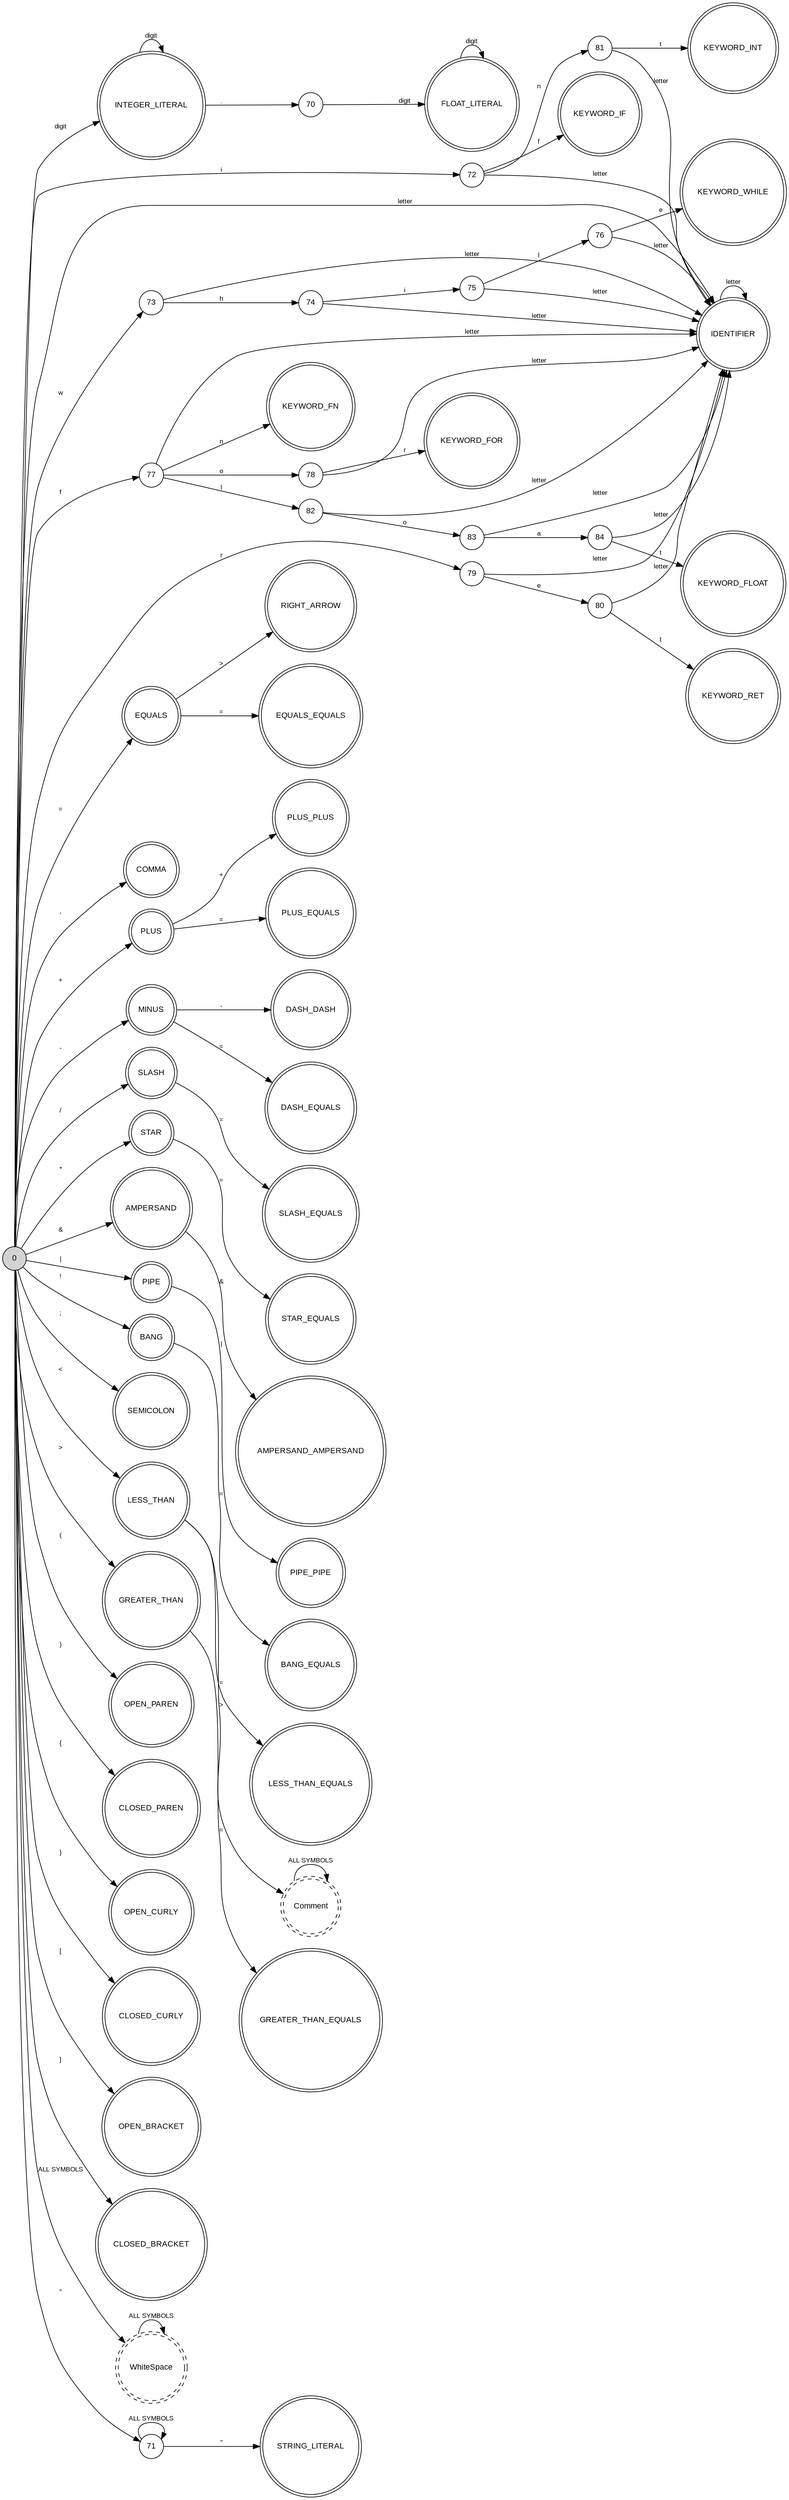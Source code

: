 digraph DFA {
  rankdir=LR;
  node [shape=circle, fontname="Arial", fontsize=12];
  edge [fontname="Arial", fontsize=10];
  0 [style=filled, fillcolor=lightgray];
  1 [shape=doublecircle, label="INTEGER_LITERAL"];
  2 [shape=doublecircle, label="FLOAT_LITERAL"];
  3 [shape=doublecircle, label="STRING_LITERAL"];
  4 [shape=doublecircle, label="IDENTIFIER"];
  5 [shape=doublecircle, label="KEYWORD_IF"];
  6 [shape=doublecircle, label="KEYWORD_WHILE"];
  7 [shape=doublecircle, label="KEYWORD_FOR"];
  8 [shape=doublecircle, label="KEYWORD_FN"];
  9 [shape=doublecircle, label="KEYWORD_RET"];
  10 [shape=doublecircle, label="KEYWORD_INT"];
  11 [shape=doublecircle, label="KEYWORD_FLOAT"];
  12 [shape=doublecircle, label="EQUALS"];
  13 [shape=doublecircle, label="COMMA"];
  14 [shape=doublecircle, label="PLUS"];
  15 [shape=doublecircle, label="MINUS"];
  16 [shape=doublecircle, label="SLASH"];
  17 [shape=doublecircle, label="STAR"];
  18 [shape=doublecircle, label="AMPERSAND"];
  19 [shape=doublecircle, label="PIPE"];
  20 [shape=doublecircle, label="BANG"];
  21 [shape=doublecircle, label="SEMICOLON"];
  22 [shape=doublecircle, label="LESS_THAN"];
  23 [shape=doublecircle, label="GREATER_THAN"];
  24 [shape=doublecircle, label="OPEN_PAREN"];
  25 [shape=doublecircle, label="CLOSED_PAREN"];
  26 [shape=doublecircle, label="OPEN_CURLY"];
  27 [shape=doublecircle, label="CLOSED_CURLY"];
  28 [shape=doublecircle, label="OPEN_BRACKET"];
  29 [shape=doublecircle, label="CLOSED_BRACKET"];
  30 [shape=doublecircle, label="RIGHT_ARROW"];
  31 [shape=doublecircle, label="PLUS_PLUS"];
  32 [shape=doublecircle, label="DASH_DASH"];
  33 [shape=doublecircle, label="PLUS_EQUALS"];
  34 [shape=doublecircle, label="DASH_EQUALS"];
  35 [shape=doublecircle, label="SLASH_EQUALS"];
  36 [shape=doublecircle, label="STAR_EQUALS"];
  37 [shape=doublecircle, label="EQUALS_EQUALS"];
  38 [shape=doublecircle, label="LESS_THAN_EQUALS"];
  39 [shape=doublecircle, label="GREATER_THAN_EQUALS"];
  40 [shape=doublecircle, label="AMPERSAND_AMPERSAND"];
  41 [shape=doublecircle, label="PIPE_PIPE"];
  42 [shape=doublecircle, label="BANG_EQUALS"];
  105 [shape=doublecircle, style=dashed, label="WhiteSpace"];
  106 [shape=doublecircle, style=dashed, label="Comment"];
  0 -> 1 [label="digit"];
  0 -> 4 [label="letter"];
  0 -> 12 [label="="];
  0 -> 13 [label=","];
  0 -> 14 [label="+"];
  0 -> 15 [label="-"];
  0 -> 16 [label="/"];
  0 -> 17 [label="*"];
  0 -> 18 [label="&"];
  0 -> 19 [label="|"];
  0 -> 20 [label="!"];
  0 -> 21 [label=";"];
  0 -> 22 [label="<"];
  0 -> 23 [label=">"];
  0 -> 24 [label="("];
  0 -> 25 [label=")"];
  0 -> 26 [label="{"];
  0 -> 27 [label="}"];
  0 -> 28 [label="["];
  0 -> 29 [label="]"];
  0 -> 71 [label="\""];
  0 -> 72 [label="i"];
  0 -> 73 [label="w"];
  0 -> 77 [label="f"];
  0 -> 79 [label="r"];
  0 -> 105 [label="ALL SYMBOLS"];
  1 -> 1 [label="digit"];
  1 -> 70 [label="."];
  2 -> 2 [label="digit"];
  4 -> 4 [label="letter"];
  12 -> 30 [label=">"];
  12 -> 37 [label="="];
  14 -> 31 [label="+"];
  14 -> 33 [label="="];
  15 -> 32 [label="-"];
  15 -> 34 [label="="];
  16 -> 35 [label="="];
  17 -> 36 [label="="];
  18 -> 40 [label="&"];
  19 -> 41 [label="|"];
  20 -> 42 [label="="];
  22 -> 38 [label="="];
  22 -> 106 [label=">"];
  23 -> 39 [label="="];
  70 -> 2 [label="digit"];
  71 -> 3 [label="\""];
  71 -> 71 [label="ALL SYMBOLS"];
  72 -> 4 [label="letter"];
  72 -> 5 [label="f"];
  72 -> 81 [label="n"];
  73 -> 4 [label="letter"];
  73 -> 74 [label="h"];
  74 -> 4 [label="letter"];
  74 -> 75 [label="i"];
  75 -> 4 [label="letter"];
  75 -> 76 [label="l"];
  76 -> 4 [label="letter"];
  76 -> 6 [label="e"];
  77 -> 4 [label="letter"];
  77 -> 8 [label="n"];
  77 -> 78 [label="o"];
  77 -> 82 [label="l"];
  78 -> 4 [label="letter"];
  78 -> 7 [label="r"];
  79 -> 4 [label="letter"];
  79 -> 80 [label="e"];
  80 -> 4 [label="letter"];
  80 -> 9 [label="t"];
  81 -> 4 [label="letter"];
  81 -> 10 [label="t"];
  82 -> 4 [label="letter"];
  82 -> 83 [label="o"];
  83 -> 4 [label="letter"];
  83 -> 84 [label="a"];
  84 -> 4 [label="letter"];
  84 -> 11 [label="t"];
  105 -> 105 [label="ALL SYMBOLS"];
  106 -> 106 [label="ALL SYMBOLS"];
}
